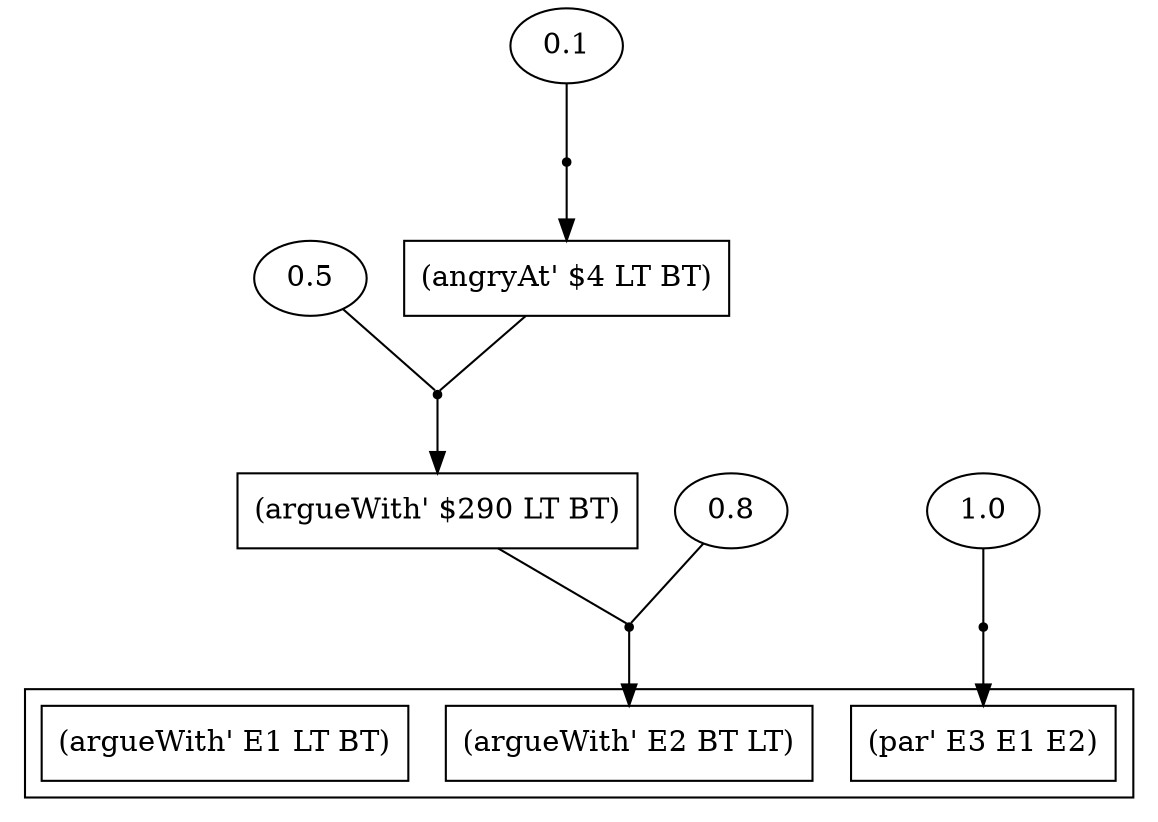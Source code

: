 digraph proof {
 graph [rankdir="TB"]
  e0 [label="0.5"];
  e1 [label="0.1"];
  e2 [label="0.8"];
  e3 [label="1.0"];
  i0 [shape=box label="(angryAt' $4 LT BT)"];
  i1 [shape=box label="(argueWith' $290 LT BT)"];
  r0 [shape=point];
  r0 -> i1
  i0 -> r0 [arrowhead=none]
  e0 -> r0 [arrowhead=none]
  r1 [shape=point];
  r1 -> i0
  e1 -> r1 [arrowhead=none]
  r2 [shape=point];
  r2 -> o1
  i1 -> r2 [arrowhead=none]
  e2 -> r2 [arrowhead=none]
  r3 [shape=point];
  r3 -> o2
  e3 -> r3 [arrowhead=none]
 subgraph cluster {  o0 [shape=box label="(argueWith' E1 LT BT)"];
  o1 [shape=box label="(argueWith' E2 BT LT)"];
  o2 [shape=box label="(par' E3 E1 E2)"];
 }
}

